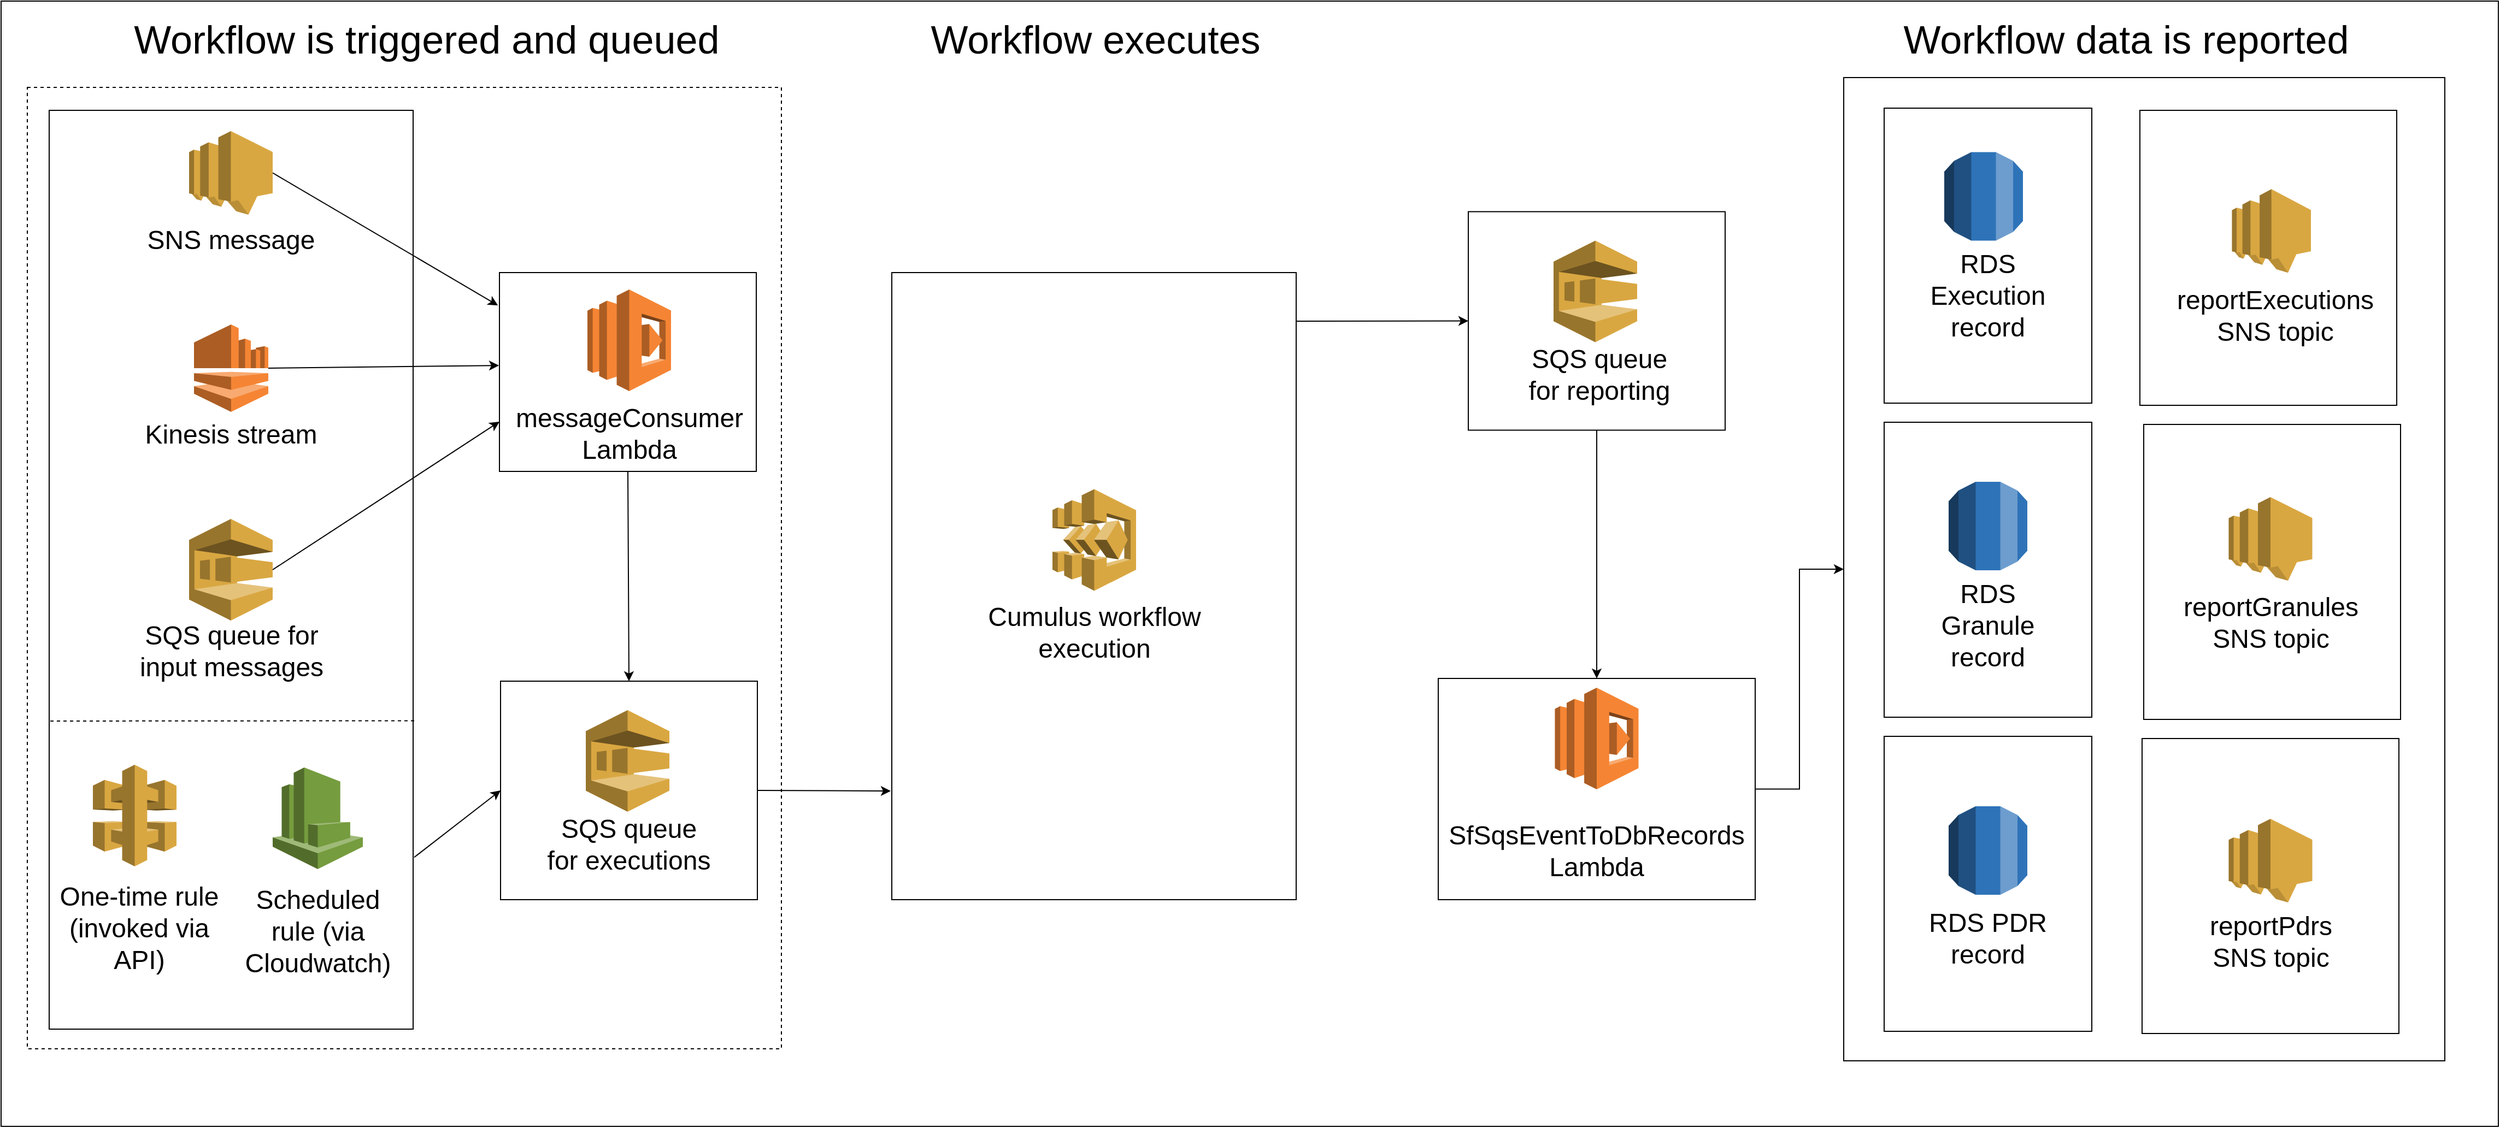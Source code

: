 <mxfile version="14.7.6" type="device"><diagram id="9OBVV0XeZTobMLSr5Xny" name="Page-1"><mxGraphModel dx="4638" dy="2720" grid="1" gridSize="10" guides="1" tooltips="1" connect="1" arrows="1" fold="1" page="1" pageScale="1" pageWidth="850" pageHeight="1100" math="0" shadow="0"><root><mxCell id="0"/><mxCell id="1" parent="0"/><mxCell id="5WBgk7NJGfhJhrE9pnMP-1" value="" style="rounded=0;whiteSpace=wrap;html=1;" parent="1" vertex="1"><mxGeometry x="-1665" y="-1040" width="2285" height="1030" as="geometry"/></mxCell><mxCell id="FPtwTjDSYMBzDwRljLTU-1" value="" style="rounded=0;whiteSpace=wrap;html=1;fillColor=none;" vertex="1" parent="1"><mxGeometry x="21" y="-970" width="550" height="900" as="geometry"/></mxCell><mxCell id="5WBgk7NJGfhJhrE9pnMP-6" value="" style="rounded=0;whiteSpace=wrap;html=1;dashed=1;" parent="1" vertex="1"><mxGeometry x="-1641" y="-961" width="690" height="880" as="geometry"/></mxCell><mxCell id="lM8c-xMSDd7aZxn6vKMH-7" value="" style="rounded=0;whiteSpace=wrap;html=1;fillColor=none;" parent="1" vertex="1"><mxGeometry x="-1621" y="-940" width="333" height="841" as="geometry"/></mxCell><mxCell id="lM8c-xMSDd7aZxn6vKMH-8" value="" style="endArrow=none;dashed=1;html=1;entryX=1.003;entryY=0.7;entryDx=0;entryDy=0;entryPerimeter=0;" parent="1" edge="1"><mxGeometry width="50" height="50" relative="1" as="geometry"><mxPoint x="-1620" y="-381" as="sourcePoint"/><mxPoint x="-1287.001" y="-381.3" as="targetPoint"/></mxGeometry></mxCell><mxCell id="5WBgk7NJGfhJhrE9pnMP-2" value="" style="outlineConnect=0;dashed=0;verticalLabelPosition=bottom;verticalAlign=top;align=center;html=1;shape=mxgraph.aws3.sns;fillColor=#D9A741;gradientColor=none;" parent="1" vertex="1"><mxGeometry x="-1493" y="-921" width="76.5" height="76.5" as="geometry"/></mxCell><mxCell id="5WBgk7NJGfhJhrE9pnMP-3" value="&lt;div style=&quot;font-size: 24px;&quot;&gt;SNS message&lt;/div&gt;" style="text;html=1;strokeColor=none;fillColor=none;align=center;verticalAlign=middle;whiteSpace=wrap;rounded=0;direction=south;fontSize=24;" parent="1" vertex="1"><mxGeometry x="-1534" y="-833" width="159" height="24" as="geometry"/></mxCell><mxCell id="5WBgk7NJGfhJhrE9pnMP-7" value="" style="outlineConnect=0;dashed=0;verticalLabelPosition=bottom;verticalAlign=top;align=center;html=1;shape=mxgraph.aws3.kinesis;fillColor=#F58534;gradientColor=none;" parent="1" vertex="1"><mxGeometry x="-1488.5" y="-744" width="68" height="80" as="geometry"/></mxCell><mxCell id="5WBgk7NJGfhJhrE9pnMP-10" value="&lt;div style=&quot;font-size: 24px;&quot;&gt;Kinesis stream&lt;/div&gt;" style="text;html=1;strokeColor=none;fillColor=none;align=center;verticalAlign=middle;whiteSpace=wrap;rounded=0;dashed=1;fontSize=24;" parent="1" vertex="1"><mxGeometry x="-1543" y="-653.5" width="177" height="20" as="geometry"/></mxCell><mxCell id="lM8c-xMSDd7aZxn6vKMH-1" value="" style="outlineConnect=0;dashed=0;verticalLabelPosition=bottom;verticalAlign=top;align=center;html=1;shape=mxgraph.aws3.sqs;fillColor=#D9A741;gradientColor=none;" parent="1" vertex="1"><mxGeometry x="-1493" y="-566" width="76.5" height="93" as="geometry"/></mxCell><mxCell id="lM8c-xMSDd7aZxn6vKMH-2" value="SQS queue for input messages" style="text;html=1;strokeColor=none;fillColor=none;align=center;verticalAlign=middle;whiteSpace=wrap;rounded=0;fontSize=24;" parent="1" vertex="1"><mxGeometry x="-1560.5" y="-455.5" width="212" height="20" as="geometry"/></mxCell><mxCell id="lM8c-xMSDd7aZxn6vKMH-4" value="" style="outlineConnect=0;dashed=0;verticalLabelPosition=bottom;verticalAlign=top;align=center;html=1;shape=mxgraph.aws3.cloudwatch;fillColor=#759C3E;gradientColor=none;" parent="1" vertex="1"><mxGeometry x="-1416.5" y="-338.5" width="82.5" height="93" as="geometry"/></mxCell><mxCell id="lM8c-xMSDd7aZxn6vKMH-5" value="Scheduled rule (via Cloudwatch)" style="text;html=1;strokeColor=none;fillColor=none;align=center;verticalAlign=middle;whiteSpace=wrap;rounded=0;fontSize=24;" parent="1" vertex="1"><mxGeometry x="-1430" y="-198.5" width="110" height="20" as="geometry"/></mxCell><mxCell id="lM8c-xMSDd7aZxn6vKMH-6" value="One-time rule (invoked via API)" style="text;html=1;strokeColor=none;fillColor=none;align=center;verticalAlign=middle;whiteSpace=wrap;rounded=0;fontSize=24;" parent="1" vertex="1"><mxGeometry x="-1616" y="-201" width="155" height="20" as="geometry"/></mxCell><mxCell id="lM8c-xMSDd7aZxn6vKMH-10" value="" style="rounded=0;whiteSpace=wrap;html=1;fillColor=none;" parent="1" vertex="1"><mxGeometry x="-1209" y="-791.5" width="235" height="182" as="geometry"/></mxCell><mxCell id="lM8c-xMSDd7aZxn6vKMH-9" value="" style="outlineConnect=0;dashed=0;verticalLabelPosition=bottom;verticalAlign=top;align=center;html=1;shape=mxgraph.aws3.lambda;fillColor=#F58534;gradientColor=none;" parent="1" vertex="1"><mxGeometry x="-1128.5" y="-776" width="76.5" height="93" as="geometry"/></mxCell><mxCell id="lM8c-xMSDd7aZxn6vKMH-11" value="&lt;font style=&quot;font-size: 24px&quot;&gt;messageConsumer Lambda&lt;/font&gt;" style="text;html=1;strokeColor=none;fillColor=none;align=center;verticalAlign=middle;whiteSpace=wrap;rounded=0;fontSize=20;" parent="1" vertex="1"><mxGeometry x="-1140.5" y="-656.5" width="100" height="25" as="geometry"/></mxCell><mxCell id="lM8c-xMSDd7aZxn6vKMH-13" value="" style="rounded=0;whiteSpace=wrap;html=1;fillColor=none;" parent="1" vertex="1"><mxGeometry x="-1208" y="-417.5" width="235" height="200" as="geometry"/></mxCell><mxCell id="lM8c-xMSDd7aZxn6vKMH-14" value="" style="endArrow=classic;html=1;exitX=1;exitY=0.5;exitDx=0;exitDy=0;exitPerimeter=0;entryX=-0.006;entryY=0.165;entryDx=0;entryDy=0;entryPerimeter=0;" parent="1" source="5WBgk7NJGfhJhrE9pnMP-2" target="lM8c-xMSDd7aZxn6vKMH-10" edge="1"><mxGeometry width="50" height="50" relative="1" as="geometry"><mxPoint x="-1301" y="-791" as="sourcePoint"/><mxPoint x="-1251" y="-841" as="targetPoint"/></mxGeometry></mxCell><mxCell id="lM8c-xMSDd7aZxn6vKMH-15" value="" style="endArrow=classic;html=1;exitX=1;exitY=0.5;exitDx=0;exitDy=0;exitPerimeter=0;entryX=-0.002;entryY=0.467;entryDx=0;entryDy=0;entryPerimeter=0;" parent="1" source="5WBgk7NJGfhJhrE9pnMP-7" target="lM8c-xMSDd7aZxn6vKMH-10" edge="1"><mxGeometry width="50" height="50" relative="1" as="geometry"><mxPoint x="-1406.5" y="-877.75" as="sourcePoint"/><mxPoint x="-1120" y="-807.47" as="targetPoint"/></mxGeometry></mxCell><mxCell id="lM8c-xMSDd7aZxn6vKMH-16" value="" style="endArrow=classic;html=1;exitX=1;exitY=0.5;exitDx=0;exitDy=0;exitPerimeter=0;entryX=0;entryY=0.75;entryDx=0;entryDy=0;" parent="1" source="lM8c-xMSDd7aZxn6vKMH-1" target="lM8c-xMSDd7aZxn6vKMH-10" edge="1"><mxGeometry width="50" height="50" relative="1" as="geometry"><mxPoint x="-1411" y="-756" as="sourcePoint"/><mxPoint x="-1120" y="-780.5" as="targetPoint"/></mxGeometry></mxCell><mxCell id="lM8c-xMSDd7aZxn6vKMH-17" value="" style="outlineConnect=0;dashed=0;verticalLabelPosition=bottom;verticalAlign=top;align=center;html=1;shape=mxgraph.aws3.sqs;fillColor=#D9A741;gradientColor=none;" parent="1" vertex="1"><mxGeometry x="-1130" y="-391" width="76.5" height="93" as="geometry"/></mxCell><mxCell id="lM8c-xMSDd7aZxn6vKMH-18" value="SQS queue for executions" style="text;html=1;strokeColor=none;fillColor=none;align=center;verticalAlign=middle;whiteSpace=wrap;rounded=0;fontSize=24;" parent="1" vertex="1"><mxGeometry x="-1167" y="-278.5" width="153" height="20" as="geometry"/></mxCell><mxCell id="lM8c-xMSDd7aZxn6vKMH-19" value="" style="rounded=0;whiteSpace=wrap;html=1;fillColor=none;" parent="1" vertex="1"><mxGeometry x="-850" y="-791.5" width="370" height="574" as="geometry"/></mxCell><mxCell id="lM8c-xMSDd7aZxn6vKMH-20" value="" style="outlineConnect=0;dashed=0;verticalLabelPosition=bottom;verticalAlign=top;align=center;html=1;shape=mxgraph.aws3.step_functions;fillColor=#D9A741;gradientColor=none;" parent="1" vertex="1"><mxGeometry x="-703" y="-593.25" width="76.5" height="93" as="geometry"/></mxCell><mxCell id="lM8c-xMSDd7aZxn6vKMH-21" value="Cumulus workflow execution" style="text;html=1;strokeColor=none;fillColor=none;align=center;verticalAlign=middle;whiteSpace=wrap;rounded=0;fontSize=24;" parent="1" vertex="1"><mxGeometry x="-772.5" y="-472.25" width="215" height="20" as="geometry"/></mxCell><mxCell id="lM8c-xMSDd7aZxn6vKMH-22" value="" style="endArrow=classic;html=1;exitX=1;exitY=0.5;exitDx=0;exitDy=0;" parent="1" source="lM8c-xMSDd7aZxn6vKMH-13" edge="1"><mxGeometry width="50" height="50" relative="1" as="geometry"><mxPoint x="-911" y="-516" as="sourcePoint"/><mxPoint x="-851" y="-317" as="targetPoint"/></mxGeometry></mxCell><mxCell id="lM8c-xMSDd7aZxn6vKMH-23" value="" style="endArrow=classic;html=1;exitX=0.5;exitY=1;exitDx=0;exitDy=0;entryX=0.5;entryY=0;entryDx=0;entryDy=0;" parent="1" source="lM8c-xMSDd7aZxn6vKMH-10" target="lM8c-xMSDd7aZxn6vKMH-13" edge="1"><mxGeometry width="50" height="50" relative="1" as="geometry"><mxPoint x="-1130" y="-594.5" as="sourcePoint"/><mxPoint x="-1080" y="-644.5" as="targetPoint"/></mxGeometry></mxCell><mxCell id="lM8c-xMSDd7aZxn6vKMH-24" value="" style="endArrow=classic;html=1;entryX=0;entryY=0.5;entryDx=0;entryDy=0;exitX=1.003;exitY=0.813;exitDx=0;exitDy=0;exitPerimeter=0;" parent="1" source="lM8c-xMSDd7aZxn6vKMH-7" target="lM8c-xMSDd7aZxn6vKMH-13" edge="1"><mxGeometry width="50" height="50" relative="1" as="geometry"><mxPoint x="-1287" y="-466" as="sourcePoint"/><mxPoint x="-1226" y="-497" as="targetPoint"/></mxGeometry></mxCell><mxCell id="lM8c-xMSDd7aZxn6vKMH-27" value="" style="rounded=0;whiteSpace=wrap;html=1;fillColor=none;" parent="1" vertex="1"><mxGeometry x="292" y="-940" width="235" height="270" as="geometry"/></mxCell><mxCell id="lM8c-xMSDd7aZxn6vKMH-28" value="" style="outlineConnect=0;dashed=0;verticalLabelPosition=bottom;verticalAlign=top;align=center;html=1;shape=mxgraph.aws3.sns;fillColor=#D9A741;gradientColor=none;" parent="1" vertex="1"><mxGeometry x="376.25" y="-867.88" width="72.25" height="76.5" as="geometry"/></mxCell><mxCell id="lM8c-xMSDd7aZxn6vKMH-29" value="reportExecutions SNS topic" style="text;html=1;strokeColor=none;fillColor=none;align=center;verticalAlign=middle;whiteSpace=wrap;rounded=0;fontSize=24;" parent="1" vertex="1"><mxGeometry x="319.5" y="-762.13" width="192" height="20" as="geometry"/></mxCell><mxCell id="lM8c-xMSDd7aZxn6vKMH-62" value="&lt;font style=&quot;font-size: 36px;&quot;&gt;Workflow is triggered and queued&lt;/font&gt;" style="text;html=1;strokeColor=none;fillColor=none;align=center;verticalAlign=middle;whiteSpace=wrap;rounded=0;fontSize=36;" parent="1" vertex="1"><mxGeometry x="-1589" y="-1015" width="627" height="20" as="geometry"/></mxCell><mxCell id="lM8c-xMSDd7aZxn6vKMH-63" value="&lt;font style=&quot;font-size: 36px;&quot;&gt;Workflow executes&lt;/font&gt;" style="text;html=1;strokeColor=none;fillColor=none;align=center;verticalAlign=middle;whiteSpace=wrap;rounded=0;fontSize=36;" parent="1" vertex="1"><mxGeometry x="-841.5" y="-1015" width="355" height="20" as="geometry"/></mxCell><mxCell id="lM8c-xMSDd7aZxn6vKMH-64" value="&lt;font style=&quot;font-size: 36px;&quot;&gt;Workflow data is reported&lt;br style=&quot;font-size: 36px;&quot;&gt;&lt;/font&gt;" style="text;html=1;strokeColor=none;fillColor=none;align=center;verticalAlign=middle;whiteSpace=wrap;rounded=0;fontSize=36;" parent="1" vertex="1"><mxGeometry x="39" y="-1015" width="481" height="20" as="geometry"/></mxCell><mxCell id="lM8c-xMSDd7aZxn6vKMH-67" value="" style="outlineConnect=0;dashed=0;verticalLabelPosition=bottom;verticalAlign=top;align=center;html=1;shape=mxgraph.aws3.api_gateway;fillColor=#D9A741;gradientColor=none;" parent="1" vertex="1"><mxGeometry x="-1581" y="-341" width="76.5" height="93" as="geometry"/></mxCell><mxCell id="lM8c-xMSDd7aZxn6vKMH-76" value="" style="rounded=0;whiteSpace=wrap;html=1;fillColor=none;" parent="1" vertex="1"><mxGeometry x="295.5" y="-652.5" width="235" height="270" as="geometry"/></mxCell><mxCell id="lM8c-xMSDd7aZxn6vKMH-77" value="" style="rounded=0;whiteSpace=wrap;html=1;fillColor=none;" parent="1" vertex="1"><mxGeometry x="294" y="-365" width="235" height="270" as="geometry"/></mxCell><mxCell id="lM8c-xMSDd7aZxn6vKMH-78" value="" style="outlineConnect=0;dashed=0;verticalLabelPosition=bottom;verticalAlign=top;align=center;html=1;shape=mxgraph.aws3.sns;fillColor=#D9A741;gradientColor=none;" parent="1" vertex="1"><mxGeometry x="373.25" y="-586" width="76.5" height="76.5" as="geometry"/></mxCell><mxCell id="lM8c-xMSDd7aZxn6vKMH-79" value="reportGranules SNS topic" style="text;html=1;strokeColor=none;fillColor=none;align=center;verticalAlign=middle;whiteSpace=wrap;rounded=0;fontSize=24;" parent="1" vertex="1"><mxGeometry x="315.5" y="-480.75" width="192" height="20" as="geometry"/></mxCell><mxCell id="lM8c-xMSDd7aZxn6vKMH-80" value="" style="outlineConnect=0;dashed=0;verticalLabelPosition=bottom;verticalAlign=top;align=center;html=1;shape=mxgraph.aws3.sns;fillColor=#D9A741;gradientColor=none;" parent="1" vertex="1"><mxGeometry x="373.25" y="-291.5" width="76.5" height="76.5" as="geometry"/></mxCell><mxCell id="lM8c-xMSDd7aZxn6vKMH-81" value="reportPdrs&lt;br&gt; SNS topic" style="text;html=1;strokeColor=none;fillColor=none;align=center;verticalAlign=middle;whiteSpace=wrap;rounded=0;fontSize=24;" parent="1" vertex="1"><mxGeometry x="315.5" y="-188.75" width="192" height="20" as="geometry"/></mxCell><mxCell id="lM8c-xMSDd7aZxn6vKMH-82" value="" style="rounded=0;whiteSpace=wrap;html=1;fillColor=none;" parent="1" vertex="1"><mxGeometry x="58" y="-942" width="190" height="270" as="geometry"/></mxCell><mxCell id="lM8c-xMSDd7aZxn6vKMH-83" value="" style="rounded=0;whiteSpace=wrap;html=1;fillColor=none;" parent="1" vertex="1"><mxGeometry x="58" y="-654.5" width="190" height="270" as="geometry"/></mxCell><mxCell id="lM8c-xMSDd7aZxn6vKMH-84" value="" style="rounded=0;whiteSpace=wrap;html=1;fillColor=none;" parent="1" vertex="1"><mxGeometry x="58" y="-367" width="190" height="270" as="geometry"/></mxCell><mxCell id="lM8c-xMSDd7aZxn6vKMH-86" value="RDS Execution record" style="text;html=1;strokeColor=none;fillColor=none;align=center;verticalAlign=middle;whiteSpace=wrap;rounded=0;fontSize=24;" parent="1" vertex="1"><mxGeometry x="96" y="-780" width="114" height="20" as="geometry"/></mxCell><mxCell id="lM8c-xMSDd7aZxn6vKMH-88" value="RDS Granule record" style="text;html=1;strokeColor=none;fillColor=none;align=center;verticalAlign=middle;whiteSpace=wrap;rounded=0;fontSize=24;" parent="1" vertex="1"><mxGeometry x="96" y="-478" width="114" height="20" as="geometry"/></mxCell><mxCell id="lM8c-xMSDd7aZxn6vKMH-90" value="RDS PDR record" style="text;html=1;strokeColor=none;fillColor=none;align=center;verticalAlign=middle;whiteSpace=wrap;rounded=0;fontSize=24;" parent="1" vertex="1"><mxGeometry x="96" y="-192.5" width="114" height="20" as="geometry"/></mxCell><mxCell id="FPtwTjDSYMBzDwRljLTU-2" style="edgeStyle=orthogonalEdgeStyle;rounded=0;orthogonalLoop=1;jettySize=auto;html=1;exitX=1;exitY=0.5;exitDx=0;exitDy=0;" edge="1" parent="1" source="bhs7tD_ykDXMBlXrfs6e-10" target="FPtwTjDSYMBzDwRljLTU-1"><mxGeometry relative="1" as="geometry"/></mxCell><mxCell id="bhs7tD_ykDXMBlXrfs6e-10" value="" style="rounded=0;whiteSpace=wrap;html=1;fillColor=none;" parent="1" vertex="1"><mxGeometry x="-350" y="-420" width="290" height="202.5" as="geometry"/></mxCell><mxCell id="bhs7tD_ykDXMBlXrfs6e-11" value="" style="outlineConnect=0;dashed=0;verticalLabelPosition=bottom;verticalAlign=top;align=center;html=1;shape=mxgraph.aws3.lambda;fillColor=#F58534;gradientColor=none;" parent="1" vertex="1"><mxGeometry x="-243.25" y="-411.5" width="76.5" height="93" as="geometry"/></mxCell><mxCell id="bhs7tD_ykDXMBlXrfs6e-12" value="&lt;font style=&quot;font-size: 24px&quot;&gt;SfSqsEventToDbRecords&lt;br&gt;&lt;font style=&quot;font-size: 24px&quot;&gt;Lambda&lt;/font&gt;&lt;/font&gt;" style="text;html=1;strokeColor=none;fillColor=none;align=center;verticalAlign=middle;whiteSpace=wrap;rounded=0;fontSize=20;" parent="1" vertex="1"><mxGeometry x="-255" y="-275" width="100" height="25" as="geometry"/></mxCell><mxCell id="4PxCuIqk5DiWcx5Ig0HF-6" value="" style="endArrow=classic;html=1;entryX=0;entryY=0.5;entryDx=0;entryDy=0;" parent="1" target="sAFKlnEPVhb_qjnXJ40u-8" edge="1"><mxGeometry width="50" height="50" relative="1" as="geometry"><mxPoint x="-480" y="-747" as="sourcePoint"/><mxPoint x="-350" y="-744" as="targetPoint"/></mxGeometry></mxCell><mxCell id="sAFKlnEPVhb_qjnXJ40u-8" value="" style="rounded=0;whiteSpace=wrap;html=1;fillColor=none;" parent="1" vertex="1"><mxGeometry x="-322.5" y="-847.25" width="235" height="200" as="geometry"/></mxCell><mxCell id="sAFKlnEPVhb_qjnXJ40u-9" value="" style="outlineConnect=0;dashed=0;verticalLabelPosition=bottom;verticalAlign=top;align=center;html=1;shape=mxgraph.aws3.sqs;fillColor=#D9A741;gradientColor=none;" parent="1" vertex="1"><mxGeometry x="-244.5" y="-820.75" width="76.5" height="93" as="geometry"/></mxCell><mxCell id="sAFKlnEPVhb_qjnXJ40u-10" value="SQS queue for reporting" style="text;html=1;strokeColor=none;fillColor=none;align=center;verticalAlign=middle;whiteSpace=wrap;rounded=0;fontSize=24;" parent="1" vertex="1"><mxGeometry x="-279.5" y="-708.25" width="153" height="20" as="geometry"/></mxCell><mxCell id="sAFKlnEPVhb_qjnXJ40u-11" value="" style="endArrow=classic;html=1;exitX=0.5;exitY=1;exitDx=0;exitDy=0;entryX=0.5;entryY=0;entryDx=0;entryDy=0;" parent="1" source="sAFKlnEPVhb_qjnXJ40u-8" target="bhs7tD_ykDXMBlXrfs6e-10" edge="1"><mxGeometry width="50" height="50" relative="1" as="geometry"><mxPoint x="-320" y="-500" as="sourcePoint"/><mxPoint x="-270" y="-550" as="targetPoint"/></mxGeometry></mxCell><mxCell id="FPtwTjDSYMBzDwRljLTU-3" value="" style="outlineConnect=0;dashed=0;verticalLabelPosition=bottom;verticalAlign=top;align=center;html=1;shape=mxgraph.aws3.rds;fillColor=#2E73B8;gradientColor=none;" vertex="1" parent="1"><mxGeometry x="113" y="-901.75" width="72" height="81" as="geometry"/></mxCell><mxCell id="FPtwTjDSYMBzDwRljLTU-4" value="" style="outlineConnect=0;dashed=0;verticalLabelPosition=bottom;verticalAlign=top;align=center;html=1;shape=mxgraph.aws3.rds;fillColor=#2E73B8;gradientColor=none;" vertex="1" parent="1"><mxGeometry x="117" y="-600" width="72" height="81" as="geometry"/></mxCell><mxCell id="FPtwTjDSYMBzDwRljLTU-5" value="" style="outlineConnect=0;dashed=0;verticalLabelPosition=bottom;verticalAlign=top;align=center;html=1;shape=mxgraph.aws3.rds;fillColor=#2E73B8;gradientColor=none;" vertex="1" parent="1"><mxGeometry x="117" y="-303" width="72" height="81" as="geometry"/></mxCell></root></mxGraphModel></diagram></mxfile>